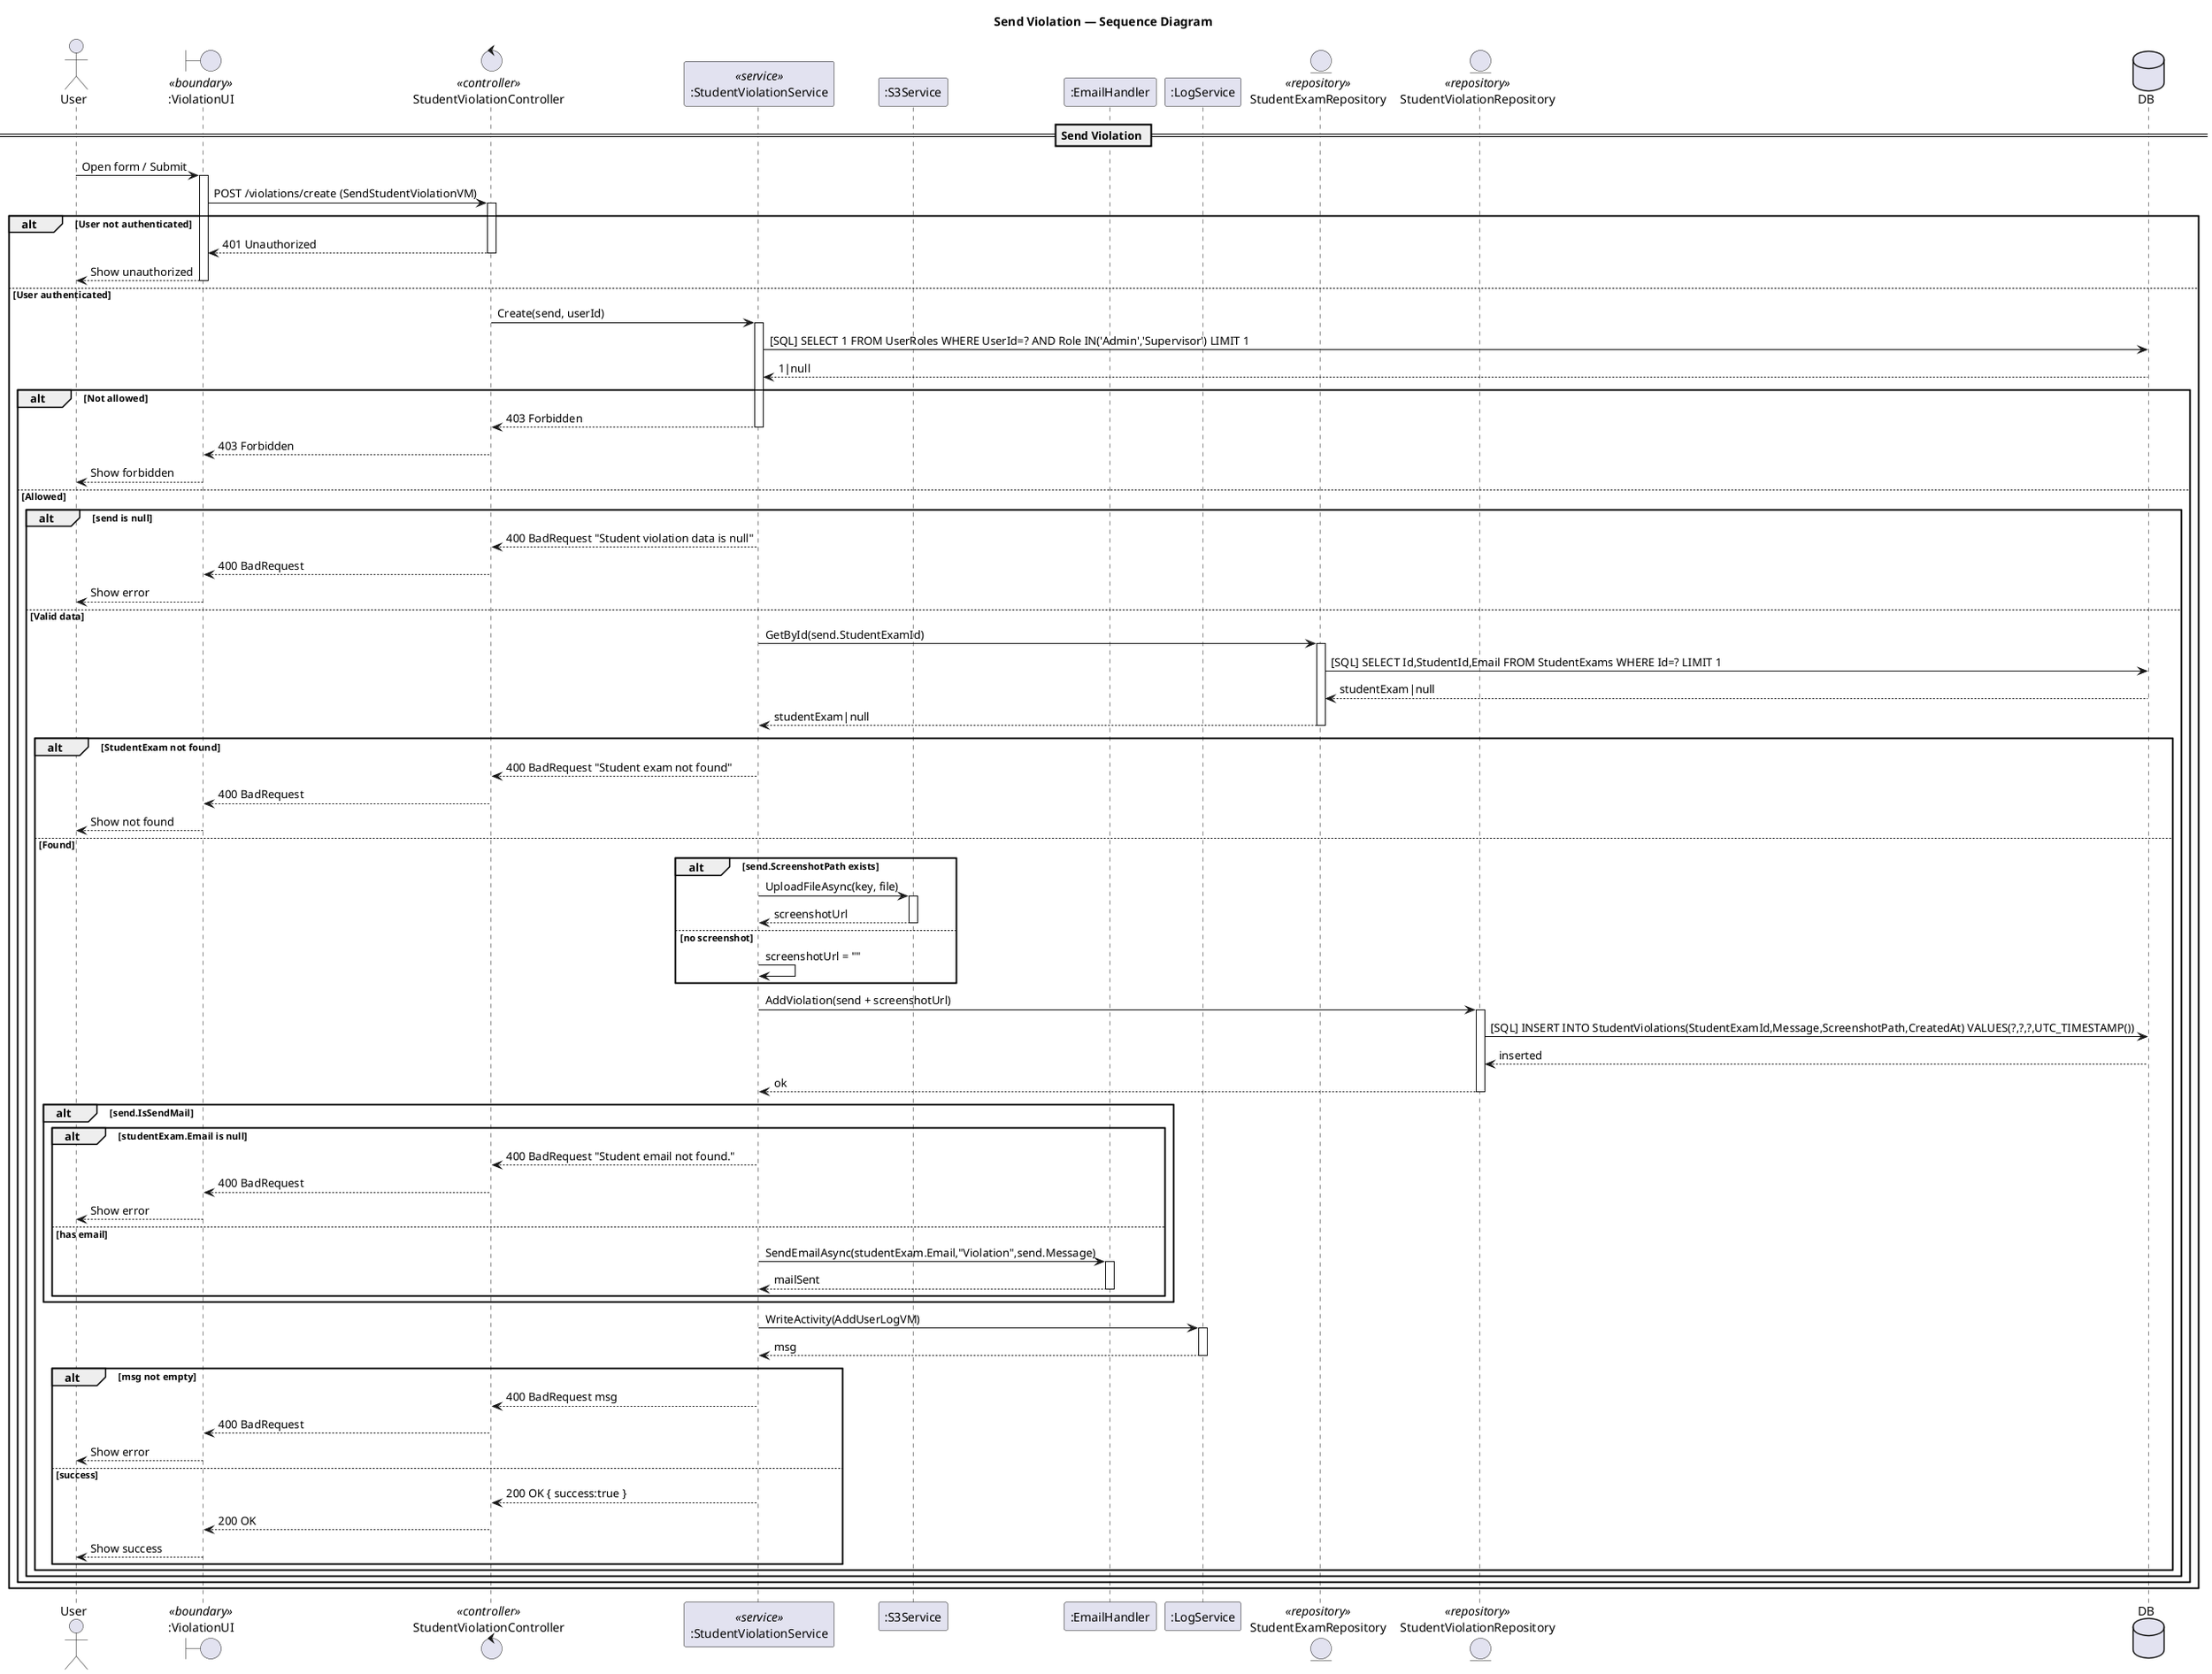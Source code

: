 @startuml
title Send Violation — Sequence Diagram

actor "User" as Client
boundary ":ViolationUI" as UI <<boundary>>
control "StudentViolationController" as Controller <<controller>>
participant ":StudentViolationService" as Service <<service>>
participant ":S3Service" as S3
participant ":EmailHandler" as Email
participant ":LogService" as Log

entity "StudentExamRepository" as StuExamRepo <<repository>>
entity "StudentViolationRepository" as ViolRepo <<repository>>
database "DB" as DB

== Send Violation ==

Client -> UI: Open form / Submit
activate UI
UI -> Controller: POST /violations/create (SendStudentViolationVM)
activate Controller

alt User not authenticated
  Controller --> UI: 401 Unauthorized
  deactivate Controller
  UI --> Client: Show unauthorized
  deactivate UI
else User authenticated
  Controller -> Service: Create(send, userId)
  activate Service

  ' permission check (optional)
  Service -> DB: [SQL] SELECT 1 FROM UserRoles WHERE UserId=? AND Role IN('Admin','Supervisor') LIMIT 1
  DB --> Service: 1|null

  alt Not allowed
    Service --> Controller: 403 Forbidden
    deactivate Service
    Controller --> UI: 403 Forbidden
    deactivate Controller
    UI --> Client: Show forbidden
    deactivate UI
  else Allowed
    alt send is null
      Service --> Controller: 400 BadRequest "Student violation data is null"
      deactivate Service
      Controller --> UI: 400 BadRequest
      deactivate Controller
      UI --> Client: Show error
      deactivate UI
    else Valid data
      ' verify StudentExam exists
      Service -> StuExamRepo: GetById(send.StudentExamId)
      activate StuExamRepo
      StuExamRepo -> DB: [SQL] SELECT Id,StudentId,Email FROM StudentExams WHERE Id=? LIMIT 1
      DB --> StuExamRepo: studentExam|null
      StuExamRepo --> Service: studentExam|null
      deactivate StuExamRepo

      alt StudentExam not found
        Service --> Controller: 400 BadRequest "Student exam not found"
        deactivate Service
        Controller --> UI: 400 BadRequest
        deactivate Controller
        UI --> Client: Show not found
        deactivate UI
      else Found
        ' upload screenshot if provided
        alt send.ScreenshotPath exists
          Service -> S3: UploadFileAsync(key, file)
          activate S3
          S3 --> Service: screenshotUrl
          deactivate S3
        else no screenshot
          Service -> Service: screenshotUrl = ""
        end

        ' persist violation
        Service -> ViolRepo: AddViolation(send + screenshotUrl)
        activate ViolRepo
        ViolRepo -> DB: [SQL] INSERT INTO StudentViolations(StudentExamId,Message,ScreenshotPath,CreatedAt) VALUES(?,?,?,UTC_TIMESTAMP())
        DB --> ViolRepo: inserted
        ViolRepo --> Service: ok
        deactivate ViolRepo

        ' send mail (optional)
        alt send.IsSendMail
          alt studentExam.Email is null
            Service --> Controller: 400 BadRequest "Student email not found."
            deactivate Service
            Controller --> UI: 400 BadRequest
            deactivate Controller
            UI --> Client: Show error
            deactivate UI
          else has email
            Service -> Email: SendEmailAsync(studentExam.Email,"Violation",send.Message)
            activate Email
            Email --> Service: mailSent
            deactivate Email
          end
        end

        ' write activity log
        Service -> Log: WriteActivity(AddUserLogVM)
        activate Log
        Log --> Service: msg
        deactivate Log

        alt msg not empty
          Service --> Controller: 400 BadRequest msg
          deactivate Service
          Controller --> UI: 400 BadRequest
          deactivate Controller
          UI --> Client: Show error
          deactivate UI
        else success
          Service --> Controller: 200 OK { success:true }
          deactivate Service
          Controller --> UI: 200 OK
          deactivate Controller
          UI --> Client: Show success
          deactivate UI
        end
      end
    end
  end
end
@enduml
